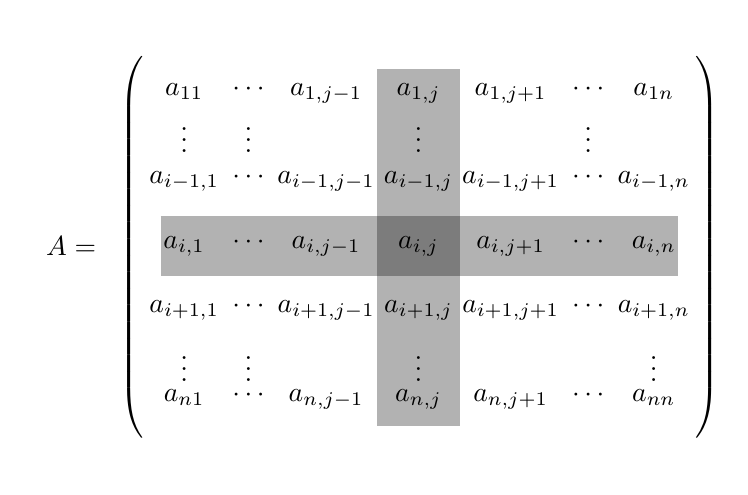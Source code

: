 \tikzset{node style ge/.style={circle}}

\begin{tikzpicture}[baseline=(A.center),font=\normalsize]

% les matrices
\matrix (A) [matrix of math nodes, nodes = {node style ge},column sep=0.25 em,row sep=-0.75 em, inner sep = 0 em,%
left delimiter  = (, right delimiter = )]
{ 
a_{11}    & \cdots & a_{1,j-1}  & a_{1,j}  & a_{1,j+1}  & \cdots & a_{1n}   \\
\vdots    & \vdots&            &\vdots    &            &\vdots &          \\
a_{i-1,1} & \cdots & a_{i-1,j-1}& a_{i-1,j}& a_{i-1,j+1}& \cdots & a_{i-1,n}\\
a_{i,1}   & \cdots & a_{i,j-1}  & a_{i,j}  & a_{i,j+1}  & \cdots & a_{i,n}  \\
a_{i+1,1} & \cdots & a_{i+1,j-1}& a_{i+1,j}& a_{i+1,j+1}& \cdots & a_{i+1,n}\\
\vdots    & \vdots&            &\vdots    &            &       &\vdots    \\
a_{n1}    & \cdots & a_{n,j-1}  & a_{n,j}  & a_{n,j+1}  & \cdots & a_{nn}   \\
};

\draw[opacity=.3,line width=5ex, color=black] (A-4-1.west) to (A-4-7.east);
\draw[opacity=.3,line width=3em, color=black] (A-1-4.north) to (A-7-4.south);

\node[left,outer sep=2em] at (A-4-1.west) {$A=$} ;

\end{tikzpicture}
